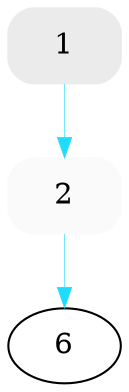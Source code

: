 
digraph G {
fontname="Helvetica";

2 -> 6 [color="#1FDBFD", style="setlinewidth(0.3)" ];


1 -> 2 [color="#1FDBFD", style="setlinewidth(0.3)" ];

/* Node attributes */

1 [color="#ebebeb", shape="box" style="filled,rounded", fillcolor="#ebebeb", URL="/p/GCC/t/1", tooltip="FIXED -           * config/m32c/m32c.c (TARGET_PROMOTE_FUN...", target="_blank"];


2 [color="#fafafa", shape="box" style="filled,rounded", fillcolor="#fafafa", URL="/p/GCC/t/2", tooltip="OPEN -  Updated the wrong changelog   	PR fortran/39861 	...", target="_blank"];


6 [color="black", shape="ellipse" style="filled,rounded", fillcolor="white", URL="", tooltip="6", target="_blank"];

}
